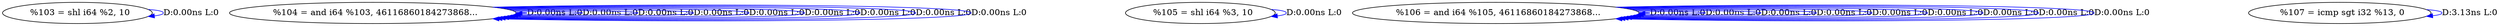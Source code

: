 digraph {
Node0x39587f0[label="  %103 = shl i64 %2, 10"];
Node0x39587f0 -> Node0x39587f0[label="D:0.00ns L:0",color=blue];
Node0x39588d0[label="  %104 = and i64 %103, 46116860184273868..."];
Node0x39588d0 -> Node0x39588d0[label="D:0.00ns L:0",color=blue];
Node0x39588d0 -> Node0x39588d0[label="D:0.00ns L:0",color=blue];
Node0x39588d0 -> Node0x39588d0[label="D:0.00ns L:0",color=blue];
Node0x39588d0 -> Node0x39588d0[label="D:0.00ns L:0",color=blue];
Node0x39588d0 -> Node0x39588d0[label="D:0.00ns L:0",color=blue];
Node0x39588d0 -> Node0x39588d0[label="D:0.00ns L:0",color=blue];
Node0x39588d0 -> Node0x39588d0[label="D:0.00ns L:0",color=blue];
Node0x39588d0 -> Node0x39588d0[label="D:0.00ns L:0",color=blue];
Node0x39588d0 -> Node0x39588d0[label="D:0.00ns L:0",color=blue];
Node0x39589b0[label="  %105 = shl i64 %3, 10"];
Node0x39589b0 -> Node0x39589b0[label="D:0.00ns L:0",color=blue];
Node0x3958a90[label="  %106 = and i64 %105, 46116860184273868..."];
Node0x3958a90 -> Node0x3958a90[label="D:0.00ns L:0",color=blue];
Node0x3958a90 -> Node0x3958a90[label="D:0.00ns L:0",color=blue];
Node0x3958a90 -> Node0x3958a90[label="D:0.00ns L:0",color=blue];
Node0x3958a90 -> Node0x3958a90[label="D:0.00ns L:0",color=blue];
Node0x3958a90 -> Node0x3958a90[label="D:0.00ns L:0",color=blue];
Node0x3958a90 -> Node0x3958a90[label="D:0.00ns L:0",color=blue];
Node0x3958a90 -> Node0x3958a90[label="D:0.00ns L:0",color=blue];
Node0x3958a90 -> Node0x3958a90[label="D:0.00ns L:0",color=blue];
Node0x3958a90 -> Node0x3958a90[label="D:0.00ns L:0",color=blue];
Node0x3958b70[label="  %107 = icmp sgt i32 %13, 0"];
Node0x3958b70 -> Node0x3958b70[label="D:3.13ns L:0",color=blue];
}
